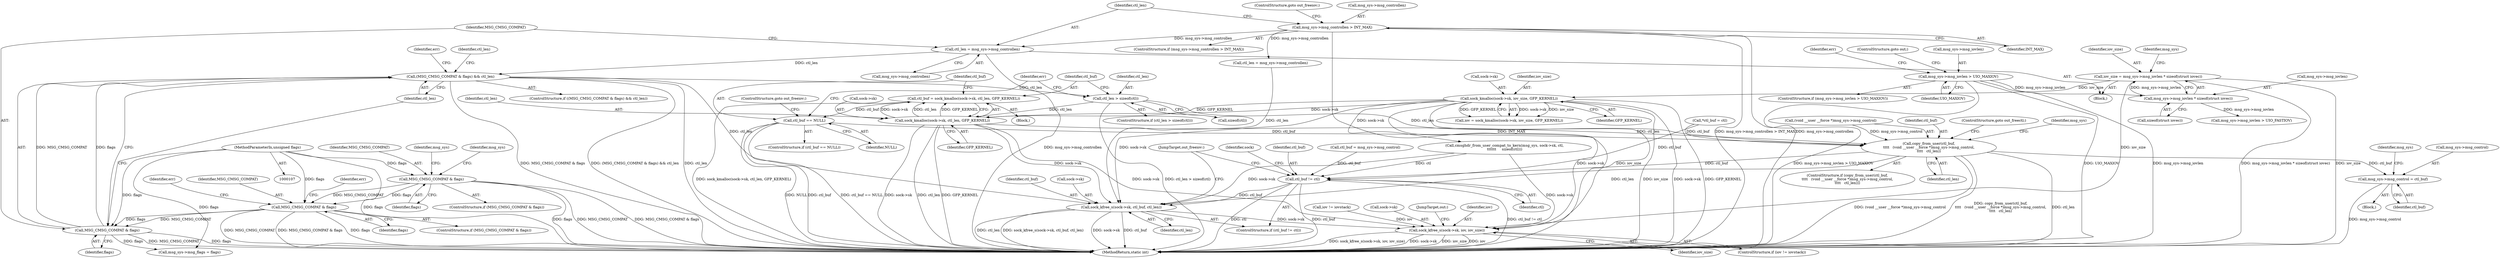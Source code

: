 digraph "0_linux_bc909d9ddbf7778371e36a651d6e4194b1cc7d4c@pointer" {
"1000304" [label="(Call,ctl_buf == NULL)"];
"1000295" [label="(Call,ctl_buf = sock_kmalloc(sock->sk, ctl_len, GFP_KERNEL))"];
"1000297" [label="(Call,sock_kmalloc(sock->sk, ctl_len, GFP_KERNEL))"];
"1000195" [label="(Call,sock_kmalloc(sock->sk, iov_size, GFP_KERNEL))"];
"1000178" [label="(Call,iov_size = msg_sys->msg_iovlen * sizeof(struct iovec))"];
"1000180" [label="(Call,msg_sys->msg_iovlen * sizeof(struct iovec))"];
"1000168" [label="(Call,msg_sys->msg_iovlen > UIO_MAXIOV)"];
"1000290" [label="(Call,ctl_len > sizeof(ctl))"];
"1000256" [label="(Call,(MSG_CMSG_COMPAT & flags) && ctl_len)"];
"1000257" [label="(Call,MSG_CMSG_COMPAT & flags)"];
"1000206" [label="(Call,MSG_CMSG_COMPAT & flags)"];
"1000142" [label="(Call,MSG_CMSG_COMPAT & flags)"];
"1000111" [label="(MethodParameterIn,unsigned flags)"];
"1000250" [label="(Call,ctl_len = msg_sys->msg_controllen)"];
"1000244" [label="(Call,msg_sys->msg_controllen > INT_MAX)"];
"1000313" [label="(Call,copy_from_user(ctl_buf,\n\t\t\t\t   (void __user __force *)msg_sys->msg_control,\n\t\t\t\t   ctl_len))"];
"1000322" [label="(Call,msg_sys->msg_control = ctl_buf)"];
"1000409" [label="(Call,ctl_buf != ctl)"];
"1000412" [label="(Call,sock_kfree_s(sock->sk, ctl_buf, ctl_len))"];
"1000423" [label="(Call,sock_kfree_s(sock->sk, iov, iov_size))"];
"1000258" [label="(Identifier,MSG_CMSG_COMPAT)"];
"1000251" [label="(Identifier,ctl_len)"];
"1000412" [label="(Call,sock_kfree_s(sock->sk, ctl_buf, ctl_len))"];
"1000424" [label="(Call,sock->sk)"];
"1000172" [label="(Identifier,UIO_MAXIOV)"];
"1000181" [label="(Call,msg_sys->msg_iovlen)"];
"1000142" [label="(Call,MSG_CMSG_COMPAT & flags)"];
"1000408" [label="(ControlStructure,if (ctl_buf != ctl))"];
"1000189" [label="(Identifier,msg_sys)"];
"1000260" [label="(Identifier,ctl_len)"];
"1000249" [label="(ControlStructure,goto out_freeiov;)"];
"1000298" [label="(Call,sock->sk)"];
"1000290" [label="(Call,ctl_len > sizeof(ctl))"];
"1000169" [label="(Call,msg_sys->msg_iovlen)"];
"1000193" [label="(Call,iov = sock_kmalloc(sock->sk, iov_size, GFP_KERNEL))"];
"1000296" [label="(Identifier,ctl_buf)"];
"1000413" [label="(Call,sock->sk)"];
"1000326" [label="(Identifier,ctl_buf)"];
"1000307" [label="(ControlStructure,goto out_freeiov;)"];
"1000313" [label="(Call,copy_from_user(ctl_buf,\n\t\t\t\t   (void __user __force *)msg_sys->msg_control,\n\t\t\t\t   ctl_len))"];
"1000263" [label="(Identifier,err)"];
"1000250" [label="(Call,ctl_len = msg_sys->msg_controllen)"];
"1000410" [label="(Identifier,ctl_buf)"];
"1000195" [label="(Call,sock_kmalloc(sock->sk, iov_size, GFP_KERNEL))"];
"1000206" [label="(Call,MSG_CMSG_COMPAT & flags)"];
"1000208" [label="(Identifier,flags)"];
"1000295" [label="(Call,ctl_buf = sock_kmalloc(sock->sk, ctl_len, GFP_KERNEL))"];
"1000141" [label="(ControlStructure,if (MSG_CMSG_COMPAT & flags))"];
"1000244" [label="(Call,msg_sys->msg_controllen > INT_MAX)"];
"1000252" [label="(Call,msg_sys->msg_controllen)"];
"1000143" [label="(Identifier,MSG_CMSG_COMPAT)"];
"1000291" [label="(Identifier,ctl_len)"];
"1000148" [label="(Identifier,msg_sys)"];
"1000255" [label="(ControlStructure,if ((MSG_CMSG_COMPAT & flags) && ctl_len))"];
"1000243" [label="(ControlStructure,if (msg_sys->msg_controllen > INT_MAX))"];
"1000322" [label="(Call,msg_sys->msg_control = ctl_buf)"];
"1000323" [label="(Call,msg_sys->msg_control)"];
"1000196" [label="(Call,sock->sk)"];
"1000414" [label="(Identifier,sock)"];
"1000222" [label="(Identifier,err)"];
"1000245" [label="(Call,msg_sys->msg_controllen)"];
"1000280" [label="(Call,ctl_len = msg_sys->msg_controllen)"];
"1000429" [label="(JumpTarget,out:)"];
"1000111" [label="(MethodParameterIn,unsigned flags)"];
"1000264" [label="(Call,cmsghdr_from_user_compat_to_kern(msg_sys, sock->sk, ctl,\n\t\t\t\t\t\t     sizeof(ctl)))"];
"1000416" [label="(Identifier,ctl_buf)"];
"1000428" [label="(Identifier,iov_size)"];
"1000306" [label="(Identifier,NULL)"];
"1000432" [label="(MethodReturn,static int)"];
"1000167" [label="(ControlStructure,if (msg_sys->msg_iovlen > UIO_MAXIOV))"];
"1000321" [label="(ControlStructure,goto out_freectl;)"];
"1000411" [label="(Identifier,ctl)"];
"1000113" [label="(Block,)"];
"1000187" [label="(Call,msg_sys->msg_iovlen > UIO_FASTIOV)"];
"1000409" [label="(Call,ctl_buf != ctl)"];
"1000256" [label="(Call,(MSG_CMSG_COMPAT & flags) && ctl_len)"];
"1000427" [label="(Identifier,iov)"];
"1000289" [label="(ControlStructure,if (ctl_len > sizeof(ctl)))"];
"1000156" [label="(Identifier,msg_sys)"];
"1000294" [label="(Block,)"];
"1000175" [label="(Identifier,err)"];
"1000297" [label="(Call,sock_kmalloc(sock->sk, ctl_len, GFP_KERNEL))"];
"1000199" [label="(Identifier,iov_size)"];
"1000292" [label="(Call,sizeof(ctl))"];
"1000178" [label="(Call,iov_size = msg_sys->msg_iovlen * sizeof(struct iovec))"];
"1000287" [label="(Identifier,ctl_len)"];
"1000207" [label="(Identifier,MSG_CMSG_COMPAT)"];
"1000205" [label="(ControlStructure,if (MSG_CMSG_COMPAT & flags))"];
"1000184" [label="(Call,sizeof(struct iovec))"];
"1000324" [label="(Identifier,msg_sys)"];
"1000420" [label="(Call,iov != iovstack)"];
"1000418" [label="(JumpTarget,out_freeiov:)"];
"1000312" [label="(ControlStructure,if (copy_from_user(ctl_buf,\n\t\t\t\t   (void __user __force *)msg_sys->msg_control,\n\t\t\t\t   ctl_len)))"];
"1000315" [label="(Call,(void __user __force *)msg_sys->msg_control)"];
"1000179" [label="(Identifier,iov_size)"];
"1000320" [label="(Identifier,ctl_len)"];
"1000130" [label="(Call,*ctl_buf = ctl)"];
"1000302" [label="(Identifier,GFP_KERNEL)"];
"1000305" [label="(Identifier,ctl_buf)"];
"1000288" [label="(Block,)"];
"1000144" [label="(Identifier,flags)"];
"1000419" [label="(ControlStructure,if (iov != iovstack))"];
"1000168" [label="(Call,msg_sys->msg_iovlen > UIO_MAXIOV)"];
"1000304" [label="(Call,ctl_buf == NULL)"];
"1000275" [label="(Call,ctl_buf = msg_sys->msg_control)"];
"1000257" [label="(Call,MSG_CMSG_COMPAT & flags)"];
"1000303" [label="(ControlStructure,if (ctl_buf == NULL))"];
"1000417" [label="(Identifier,ctl_len)"];
"1000173" [label="(ControlStructure,goto out;)"];
"1000259" [label="(Identifier,flags)"];
"1000329" [label="(Identifier,msg_sys)"];
"1000309" [label="(Identifier,err)"];
"1000200" [label="(Identifier,GFP_KERNEL)"];
"1000423" [label="(Call,sock_kfree_s(sock->sk, iov, iov_size))"];
"1000301" [label="(Identifier,ctl_len)"];
"1000314" [label="(Identifier,ctl_buf)"];
"1000180" [label="(Call,msg_sys->msg_iovlen * sizeof(struct iovec))"];
"1000211" [label="(Identifier,err)"];
"1000248" [label="(Identifier,INT_MAX)"];
"1000327" [label="(Call,msg_sys->msg_flags = flags)"];
"1000304" -> "1000303"  [label="AST: "];
"1000304" -> "1000306"  [label="CFG: "];
"1000305" -> "1000304"  [label="AST: "];
"1000306" -> "1000304"  [label="AST: "];
"1000307" -> "1000304"  [label="CFG: "];
"1000309" -> "1000304"  [label="CFG: "];
"1000304" -> "1000432"  [label="DDG: ctl_buf == NULL"];
"1000304" -> "1000432"  [label="DDG: ctl_buf"];
"1000304" -> "1000432"  [label="DDG: NULL"];
"1000295" -> "1000304"  [label="DDG: ctl_buf"];
"1000304" -> "1000313"  [label="DDG: ctl_buf"];
"1000295" -> "1000294"  [label="AST: "];
"1000295" -> "1000297"  [label="CFG: "];
"1000296" -> "1000295"  [label="AST: "];
"1000297" -> "1000295"  [label="AST: "];
"1000305" -> "1000295"  [label="CFG: "];
"1000295" -> "1000432"  [label="DDG: sock_kmalloc(sock->sk, ctl_len, GFP_KERNEL)"];
"1000297" -> "1000295"  [label="DDG: sock->sk"];
"1000297" -> "1000295"  [label="DDG: ctl_len"];
"1000297" -> "1000295"  [label="DDG: GFP_KERNEL"];
"1000297" -> "1000302"  [label="CFG: "];
"1000298" -> "1000297"  [label="AST: "];
"1000301" -> "1000297"  [label="AST: "];
"1000302" -> "1000297"  [label="AST: "];
"1000297" -> "1000432"  [label="DDG: GFP_KERNEL"];
"1000297" -> "1000432"  [label="DDG: sock->sk"];
"1000297" -> "1000432"  [label="DDG: ctl_len"];
"1000195" -> "1000297"  [label="DDG: sock->sk"];
"1000195" -> "1000297"  [label="DDG: GFP_KERNEL"];
"1000290" -> "1000297"  [label="DDG: ctl_len"];
"1000297" -> "1000313"  [label="DDG: ctl_len"];
"1000297" -> "1000412"  [label="DDG: sock->sk"];
"1000297" -> "1000423"  [label="DDG: sock->sk"];
"1000195" -> "1000193"  [label="AST: "];
"1000195" -> "1000200"  [label="CFG: "];
"1000196" -> "1000195"  [label="AST: "];
"1000199" -> "1000195"  [label="AST: "];
"1000200" -> "1000195"  [label="AST: "];
"1000193" -> "1000195"  [label="CFG: "];
"1000195" -> "1000432"  [label="DDG: GFP_KERNEL"];
"1000195" -> "1000432"  [label="DDG: iov_size"];
"1000195" -> "1000432"  [label="DDG: sock->sk"];
"1000195" -> "1000193"  [label="DDG: sock->sk"];
"1000195" -> "1000193"  [label="DDG: iov_size"];
"1000195" -> "1000193"  [label="DDG: GFP_KERNEL"];
"1000178" -> "1000195"  [label="DDG: iov_size"];
"1000195" -> "1000264"  [label="DDG: sock->sk"];
"1000195" -> "1000412"  [label="DDG: sock->sk"];
"1000195" -> "1000423"  [label="DDG: sock->sk"];
"1000195" -> "1000423"  [label="DDG: iov_size"];
"1000178" -> "1000113"  [label="AST: "];
"1000178" -> "1000180"  [label="CFG: "];
"1000179" -> "1000178"  [label="AST: "];
"1000180" -> "1000178"  [label="AST: "];
"1000189" -> "1000178"  [label="CFG: "];
"1000178" -> "1000432"  [label="DDG: iov_size"];
"1000178" -> "1000432"  [label="DDG: msg_sys->msg_iovlen * sizeof(struct iovec)"];
"1000180" -> "1000178"  [label="DDG: msg_sys->msg_iovlen"];
"1000178" -> "1000423"  [label="DDG: iov_size"];
"1000180" -> "1000184"  [label="CFG: "];
"1000181" -> "1000180"  [label="AST: "];
"1000184" -> "1000180"  [label="AST: "];
"1000168" -> "1000180"  [label="DDG: msg_sys->msg_iovlen"];
"1000180" -> "1000187"  [label="DDG: msg_sys->msg_iovlen"];
"1000168" -> "1000167"  [label="AST: "];
"1000168" -> "1000172"  [label="CFG: "];
"1000169" -> "1000168"  [label="AST: "];
"1000172" -> "1000168"  [label="AST: "];
"1000173" -> "1000168"  [label="CFG: "];
"1000175" -> "1000168"  [label="CFG: "];
"1000168" -> "1000432"  [label="DDG: msg_sys->msg_iovlen > UIO_MAXIOV"];
"1000168" -> "1000432"  [label="DDG: UIO_MAXIOV"];
"1000168" -> "1000432"  [label="DDG: msg_sys->msg_iovlen"];
"1000290" -> "1000289"  [label="AST: "];
"1000290" -> "1000292"  [label="CFG: "];
"1000291" -> "1000290"  [label="AST: "];
"1000292" -> "1000290"  [label="AST: "];
"1000296" -> "1000290"  [label="CFG: "];
"1000309" -> "1000290"  [label="CFG: "];
"1000290" -> "1000432"  [label="DDG: ctl_len > sizeof(ctl)"];
"1000256" -> "1000290"  [label="DDG: ctl_len"];
"1000290" -> "1000313"  [label="DDG: ctl_len"];
"1000256" -> "1000255"  [label="AST: "];
"1000256" -> "1000257"  [label="CFG: "];
"1000256" -> "1000260"  [label="CFG: "];
"1000257" -> "1000256"  [label="AST: "];
"1000260" -> "1000256"  [label="AST: "];
"1000263" -> "1000256"  [label="CFG: "];
"1000287" -> "1000256"  [label="CFG: "];
"1000256" -> "1000432"  [label="DDG: ctl_len"];
"1000256" -> "1000432"  [label="DDG: MSG_CMSG_COMPAT & flags"];
"1000256" -> "1000432"  [label="DDG: (MSG_CMSG_COMPAT & flags) && ctl_len"];
"1000257" -> "1000256"  [label="DDG: MSG_CMSG_COMPAT"];
"1000257" -> "1000256"  [label="DDG: flags"];
"1000250" -> "1000256"  [label="DDG: ctl_len"];
"1000256" -> "1000412"  [label="DDG: ctl_len"];
"1000257" -> "1000259"  [label="CFG: "];
"1000258" -> "1000257"  [label="AST: "];
"1000259" -> "1000257"  [label="AST: "];
"1000260" -> "1000257"  [label="CFG: "];
"1000257" -> "1000432"  [label="DDG: flags"];
"1000257" -> "1000432"  [label="DDG: MSG_CMSG_COMPAT"];
"1000206" -> "1000257"  [label="DDG: MSG_CMSG_COMPAT"];
"1000206" -> "1000257"  [label="DDG: flags"];
"1000111" -> "1000257"  [label="DDG: flags"];
"1000257" -> "1000327"  [label="DDG: flags"];
"1000206" -> "1000205"  [label="AST: "];
"1000206" -> "1000208"  [label="CFG: "];
"1000207" -> "1000206"  [label="AST: "];
"1000208" -> "1000206"  [label="AST: "];
"1000211" -> "1000206"  [label="CFG: "];
"1000222" -> "1000206"  [label="CFG: "];
"1000206" -> "1000432"  [label="DDG: MSG_CMSG_COMPAT & flags"];
"1000206" -> "1000432"  [label="DDG: flags"];
"1000206" -> "1000432"  [label="DDG: MSG_CMSG_COMPAT"];
"1000142" -> "1000206"  [label="DDG: MSG_CMSG_COMPAT"];
"1000142" -> "1000206"  [label="DDG: flags"];
"1000111" -> "1000206"  [label="DDG: flags"];
"1000142" -> "1000141"  [label="AST: "];
"1000142" -> "1000144"  [label="CFG: "];
"1000143" -> "1000142"  [label="AST: "];
"1000144" -> "1000142"  [label="AST: "];
"1000148" -> "1000142"  [label="CFG: "];
"1000156" -> "1000142"  [label="CFG: "];
"1000142" -> "1000432"  [label="DDG: MSG_CMSG_COMPAT & flags"];
"1000142" -> "1000432"  [label="DDG: flags"];
"1000142" -> "1000432"  [label="DDG: MSG_CMSG_COMPAT"];
"1000111" -> "1000142"  [label="DDG: flags"];
"1000111" -> "1000107"  [label="AST: "];
"1000111" -> "1000432"  [label="DDG: flags"];
"1000111" -> "1000327"  [label="DDG: flags"];
"1000250" -> "1000113"  [label="AST: "];
"1000250" -> "1000252"  [label="CFG: "];
"1000251" -> "1000250"  [label="AST: "];
"1000252" -> "1000250"  [label="AST: "];
"1000258" -> "1000250"  [label="CFG: "];
"1000250" -> "1000432"  [label="DDG: msg_sys->msg_controllen"];
"1000244" -> "1000250"  [label="DDG: msg_sys->msg_controllen"];
"1000244" -> "1000243"  [label="AST: "];
"1000244" -> "1000248"  [label="CFG: "];
"1000245" -> "1000244"  [label="AST: "];
"1000248" -> "1000244"  [label="AST: "];
"1000249" -> "1000244"  [label="CFG: "];
"1000251" -> "1000244"  [label="CFG: "];
"1000244" -> "1000432"  [label="DDG: INT_MAX"];
"1000244" -> "1000432"  [label="DDG: msg_sys->msg_controllen > INT_MAX"];
"1000244" -> "1000432"  [label="DDG: msg_sys->msg_controllen"];
"1000244" -> "1000280"  [label="DDG: msg_sys->msg_controllen"];
"1000313" -> "1000312"  [label="AST: "];
"1000313" -> "1000320"  [label="CFG: "];
"1000314" -> "1000313"  [label="AST: "];
"1000315" -> "1000313"  [label="AST: "];
"1000320" -> "1000313"  [label="AST: "];
"1000321" -> "1000313"  [label="CFG: "];
"1000324" -> "1000313"  [label="CFG: "];
"1000313" -> "1000432"  [label="DDG: (void __user __force *)msg_sys->msg_control"];
"1000313" -> "1000432"  [label="DDG: copy_from_user(ctl_buf,\n\t\t\t\t   (void __user __force *)msg_sys->msg_control,\n\t\t\t\t   ctl_len)"];
"1000313" -> "1000432"  [label="DDG: ctl_len"];
"1000130" -> "1000313"  [label="DDG: ctl_buf"];
"1000315" -> "1000313"  [label="DDG: msg_sys->msg_control"];
"1000313" -> "1000322"  [label="DDG: ctl_buf"];
"1000313" -> "1000409"  [label="DDG: ctl_buf"];
"1000313" -> "1000412"  [label="DDG: ctl_len"];
"1000322" -> "1000288"  [label="AST: "];
"1000322" -> "1000326"  [label="CFG: "];
"1000323" -> "1000322"  [label="AST: "];
"1000326" -> "1000322"  [label="AST: "];
"1000329" -> "1000322"  [label="CFG: "];
"1000322" -> "1000432"  [label="DDG: msg_sys->msg_control"];
"1000409" -> "1000408"  [label="AST: "];
"1000409" -> "1000411"  [label="CFG: "];
"1000410" -> "1000409"  [label="AST: "];
"1000411" -> "1000409"  [label="AST: "];
"1000414" -> "1000409"  [label="CFG: "];
"1000418" -> "1000409"  [label="CFG: "];
"1000409" -> "1000432"  [label="DDG: ctl"];
"1000409" -> "1000432"  [label="DDG: ctl_buf != ctl"];
"1000409" -> "1000432"  [label="DDG: ctl_buf"];
"1000275" -> "1000409"  [label="DDG: ctl_buf"];
"1000130" -> "1000409"  [label="DDG: ctl_buf"];
"1000264" -> "1000409"  [label="DDG: ctl"];
"1000409" -> "1000412"  [label="DDG: ctl_buf"];
"1000412" -> "1000408"  [label="AST: "];
"1000412" -> "1000417"  [label="CFG: "];
"1000413" -> "1000412"  [label="AST: "];
"1000416" -> "1000412"  [label="AST: "];
"1000417" -> "1000412"  [label="AST: "];
"1000418" -> "1000412"  [label="CFG: "];
"1000412" -> "1000432"  [label="DDG: sock_kfree_s(sock->sk, ctl_buf, ctl_len)"];
"1000412" -> "1000432"  [label="DDG: sock->sk"];
"1000412" -> "1000432"  [label="DDG: ctl_buf"];
"1000412" -> "1000432"  [label="DDG: ctl_len"];
"1000264" -> "1000412"  [label="DDG: sock->sk"];
"1000280" -> "1000412"  [label="DDG: ctl_len"];
"1000412" -> "1000423"  [label="DDG: sock->sk"];
"1000423" -> "1000419"  [label="AST: "];
"1000423" -> "1000428"  [label="CFG: "];
"1000424" -> "1000423"  [label="AST: "];
"1000427" -> "1000423"  [label="AST: "];
"1000428" -> "1000423"  [label="AST: "];
"1000429" -> "1000423"  [label="CFG: "];
"1000423" -> "1000432"  [label="DDG: iov_size"];
"1000423" -> "1000432"  [label="DDG: iov"];
"1000423" -> "1000432"  [label="DDG: sock_kfree_s(sock->sk, iov, iov_size)"];
"1000423" -> "1000432"  [label="DDG: sock->sk"];
"1000264" -> "1000423"  [label="DDG: sock->sk"];
"1000420" -> "1000423"  [label="DDG: iov"];
}
